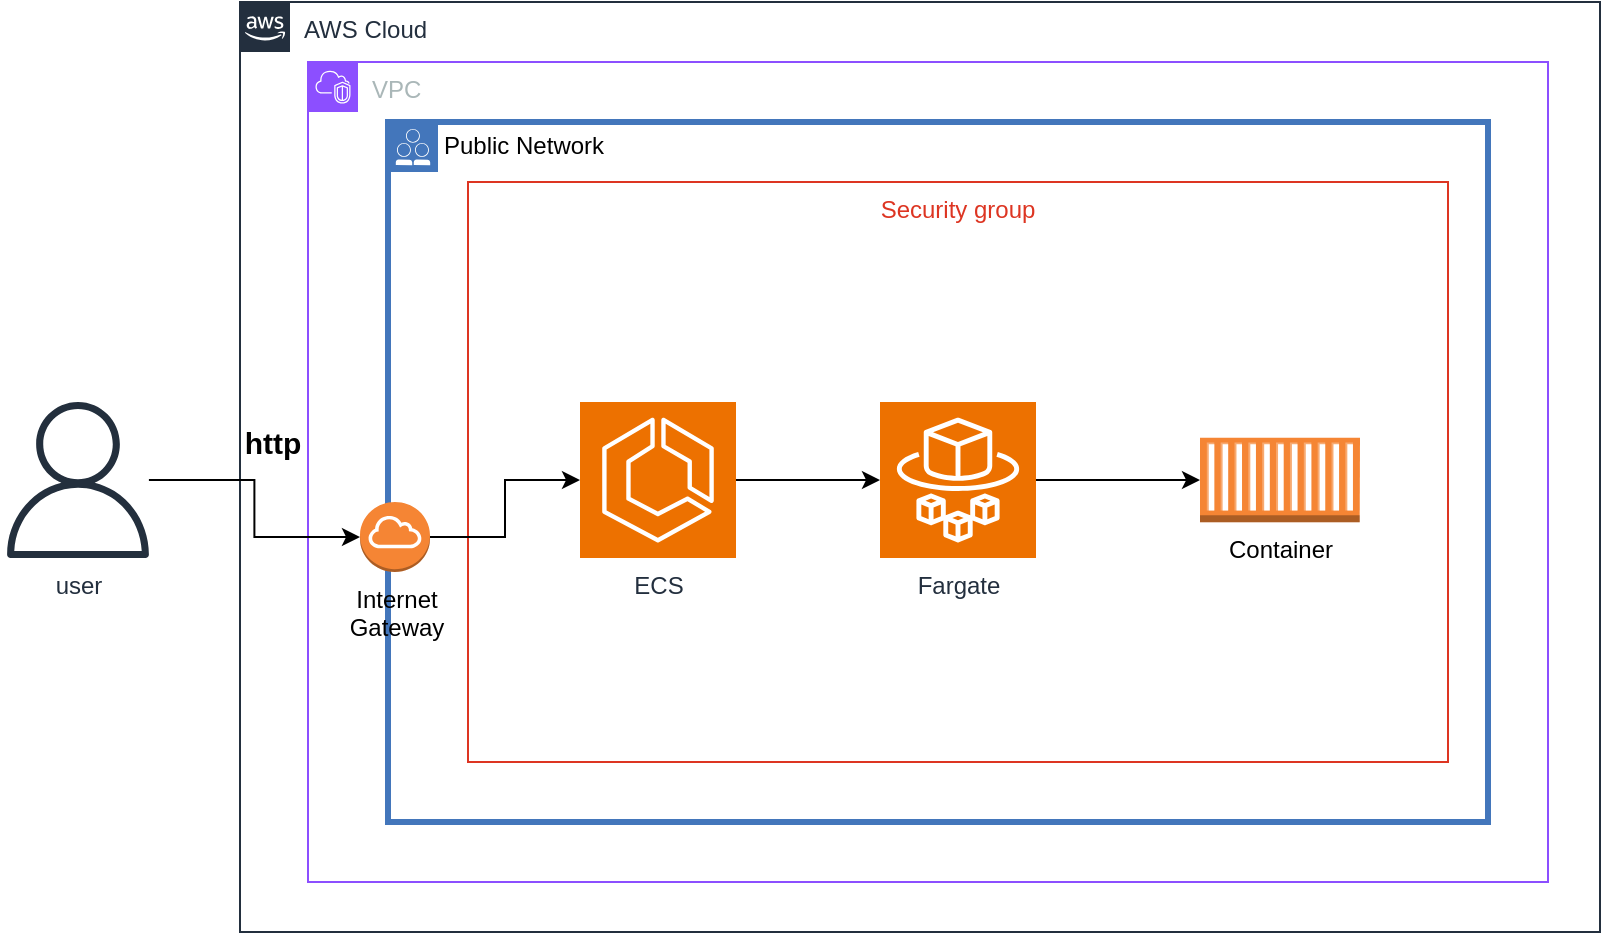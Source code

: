 <mxfile version="28.0.6">
  <diagram name="Página-1" id="2xTgtM1YZes1ukIObEJ2">
    <mxGraphModel dx="1426" dy="859" grid="1" gridSize="10" guides="1" tooltips="1" connect="1" arrows="1" fold="1" page="1" pageScale="1" pageWidth="827" pageHeight="1169" math="0" shadow="0">
      <root>
        <mxCell id="0" />
        <mxCell id="1" parent="0" />
        <mxCell id="9GSZ0x1rHftiterE00Qm-1" value="AWS Cloud" style="points=[[0,0],[0.25,0],[0.5,0],[0.75,0],[1,0],[1,0.25],[1,0.5],[1,0.75],[1,1],[0.75,1],[0.5,1],[0.25,1],[0,1],[0,0.75],[0,0.5],[0,0.25]];outlineConnect=0;gradientColor=none;html=1;whiteSpace=wrap;fontSize=12;fontStyle=0;container=1;pointerEvents=0;collapsible=0;recursiveResize=0;shape=mxgraph.aws4.group;grIcon=mxgraph.aws4.group_aws_cloud_alt;strokeColor=#232F3E;fillColor=none;verticalAlign=top;align=left;spacingLeft=30;fontColor=#232F3E;dashed=0;" vertex="1" parent="1">
          <mxGeometry x="130" y="120" width="680" height="465" as="geometry" />
        </mxCell>
        <mxCell id="9GSZ0x1rHftiterE00Qm-3" value="VPC" style="points=[[0,0],[0.25,0],[0.5,0],[0.75,0],[1,0],[1,0.25],[1,0.5],[1,0.75],[1,1],[0.75,1],[0.5,1],[0.25,1],[0,1],[0,0.75],[0,0.5],[0,0.25]];outlineConnect=0;gradientColor=none;html=1;whiteSpace=wrap;fontSize=12;fontStyle=0;container=1;pointerEvents=0;collapsible=0;recursiveResize=0;shape=mxgraph.aws4.group;grIcon=mxgraph.aws4.group_vpc2;strokeColor=#8C4FFF;fillColor=none;verticalAlign=top;align=left;spacingLeft=30;fontColor=#AAB7B8;dashed=0;" vertex="1" parent="9GSZ0x1rHftiterE00Qm-1">
          <mxGeometry x="34" y="30" width="620" height="410" as="geometry" />
        </mxCell>
        <mxCell id="9GSZ0x1rHftiterE00Qm-11" value="Public Network" style="shape=mxgraph.ibm.box;prType=public;fontStyle=0;verticalAlign=top;align=left;spacingLeft=32;spacingTop=4;fillColor=none;rounded=0;whiteSpace=wrap;html=1;strokeColor=#4376BB;strokeWidth=3;dashed=0;container=1;spacing=-4;collapsible=0;expand=0;recursiveResize=0;" vertex="1" parent="9GSZ0x1rHftiterE00Qm-3">
          <mxGeometry x="40" y="30" width="550" height="350" as="geometry" />
        </mxCell>
        <mxCell id="9GSZ0x1rHftiterE00Qm-2" value="Security group" style="fillColor=none;strokeColor=#DD3522;verticalAlign=top;fontStyle=0;fontColor=#DD3522;whiteSpace=wrap;html=1;" vertex="1" parent="9GSZ0x1rHftiterE00Qm-11">
          <mxGeometry x="40" y="30" width="490" height="290" as="geometry" />
        </mxCell>
        <mxCell id="9GSZ0x1rHftiterE00Qm-4" value="ECS" style="sketch=0;points=[[0,0,0],[0.25,0,0],[0.5,0,0],[0.75,0,0],[1,0,0],[0,1,0],[0.25,1,0],[0.5,1,0],[0.75,1,0],[1,1,0],[0,0.25,0],[0,0.5,0],[0,0.75,0],[1,0.25,0],[1,0.5,0],[1,0.75,0]];outlineConnect=0;fontColor=#232F3E;fillColor=#ED7100;strokeColor=#ffffff;dashed=0;verticalLabelPosition=bottom;verticalAlign=top;align=center;html=1;fontSize=12;fontStyle=0;aspect=fixed;shape=mxgraph.aws4.resourceIcon;resIcon=mxgraph.aws4.ecs;" vertex="1" parent="9GSZ0x1rHftiterE00Qm-11">
          <mxGeometry x="96" y="140.01" width="78" height="78" as="geometry" />
        </mxCell>
        <mxCell id="9GSZ0x1rHftiterE00Qm-6" value="Fargate" style="sketch=0;points=[[0,0,0],[0.25,0,0],[0.5,0,0],[0.75,0,0],[1,0,0],[0,1,0],[0.25,1,0],[0.5,1,0],[0.75,1,0],[1,1,0],[0,0.25,0],[0,0.5,0],[0,0.75,0],[1,0.25,0],[1,0.5,0],[1,0.75,0]];outlineConnect=0;fontColor=#232F3E;fillColor=#ED7100;strokeColor=#ffffff;dashed=0;verticalLabelPosition=bottom;verticalAlign=top;align=center;html=1;fontSize=12;fontStyle=0;aspect=fixed;shape=mxgraph.aws4.resourceIcon;resIcon=mxgraph.aws4.fargate;" vertex="1" parent="9GSZ0x1rHftiterE00Qm-11">
          <mxGeometry x="246" y="140.01" width="78" height="78" as="geometry" />
        </mxCell>
        <mxCell id="9GSZ0x1rHftiterE00Qm-7" style="edgeStyle=orthogonalEdgeStyle;rounded=0;orthogonalLoop=1;jettySize=auto;html=1;" edge="1" parent="9GSZ0x1rHftiterE00Qm-11" source="9GSZ0x1rHftiterE00Qm-4" target="9GSZ0x1rHftiterE00Qm-6">
          <mxGeometry relative="1" as="geometry" />
        </mxCell>
        <mxCell id="9GSZ0x1rHftiterE00Qm-8" value="Container" style="outlineConnect=0;dashed=0;verticalLabelPosition=bottom;verticalAlign=top;align=center;html=1;shape=mxgraph.aws3.ec2_compute_container;fillColor=#F58534;gradientColor=none;" vertex="1" parent="9GSZ0x1rHftiterE00Qm-11">
          <mxGeometry x="406" y="157.88" width="80" height="42.25" as="geometry" />
        </mxCell>
        <mxCell id="9GSZ0x1rHftiterE00Qm-9" style="edgeStyle=orthogonalEdgeStyle;rounded=0;orthogonalLoop=1;jettySize=auto;html=1;" edge="1" parent="9GSZ0x1rHftiterE00Qm-11" source="9GSZ0x1rHftiterE00Qm-6" target="9GSZ0x1rHftiterE00Qm-8">
          <mxGeometry relative="1" as="geometry" />
        </mxCell>
        <mxCell id="9GSZ0x1rHftiterE00Qm-15" style="edgeStyle=orthogonalEdgeStyle;rounded=0;orthogonalLoop=1;jettySize=auto;html=1;" edge="1" parent="9GSZ0x1rHftiterE00Qm-11" source="9GSZ0x1rHftiterE00Qm-14" target="9GSZ0x1rHftiterE00Qm-4">
          <mxGeometry relative="1" as="geometry" />
        </mxCell>
        <mxCell id="9GSZ0x1rHftiterE00Qm-14" value="Internet&lt;div&gt;Gateway&lt;/div&gt;" style="outlineConnect=0;dashed=0;verticalLabelPosition=bottom;verticalAlign=top;align=center;html=1;shape=mxgraph.aws3.internet_gateway;fillColor=#F58534;gradientColor=none;" vertex="1" parent="9GSZ0x1rHftiterE00Qm-11">
          <mxGeometry x="-14" y="190" width="35" height="35.01" as="geometry" />
        </mxCell>
        <mxCell id="9GSZ0x1rHftiterE00Qm-10" style="edgeStyle=orthogonalEdgeStyle;rounded=0;orthogonalLoop=1;jettySize=auto;html=1;entryX=0;entryY=0.5;entryDx=0;entryDy=0;entryPerimeter=0;" edge="1" parent="1" source="9GSZ0x1rHftiterE00Qm-5" target="9GSZ0x1rHftiterE00Qm-14">
          <mxGeometry relative="1" as="geometry" />
        </mxCell>
        <mxCell id="9GSZ0x1rHftiterE00Qm-12" value="http" style="edgeLabel;html=1;align=center;verticalAlign=middle;resizable=0;points=[];fontSize=15;fontStyle=1" vertex="1" connectable="0" parent="9GSZ0x1rHftiterE00Qm-10">
          <mxGeometry x="-0.41" y="2" relative="1" as="geometry">
            <mxPoint x="22" y="-17" as="offset" />
          </mxGeometry>
        </mxCell>
        <mxCell id="9GSZ0x1rHftiterE00Qm-5" value="user" style="sketch=0;outlineConnect=0;fontColor=#232F3E;gradientColor=none;fillColor=#232F3D;strokeColor=none;dashed=0;verticalLabelPosition=bottom;verticalAlign=top;align=center;html=1;fontSize=12;fontStyle=0;aspect=fixed;pointerEvents=1;shape=mxgraph.aws4.user;" vertex="1" parent="1">
          <mxGeometry x="10" y="320.01" width="78" height="78" as="geometry" />
        </mxCell>
      </root>
    </mxGraphModel>
  </diagram>
</mxfile>
